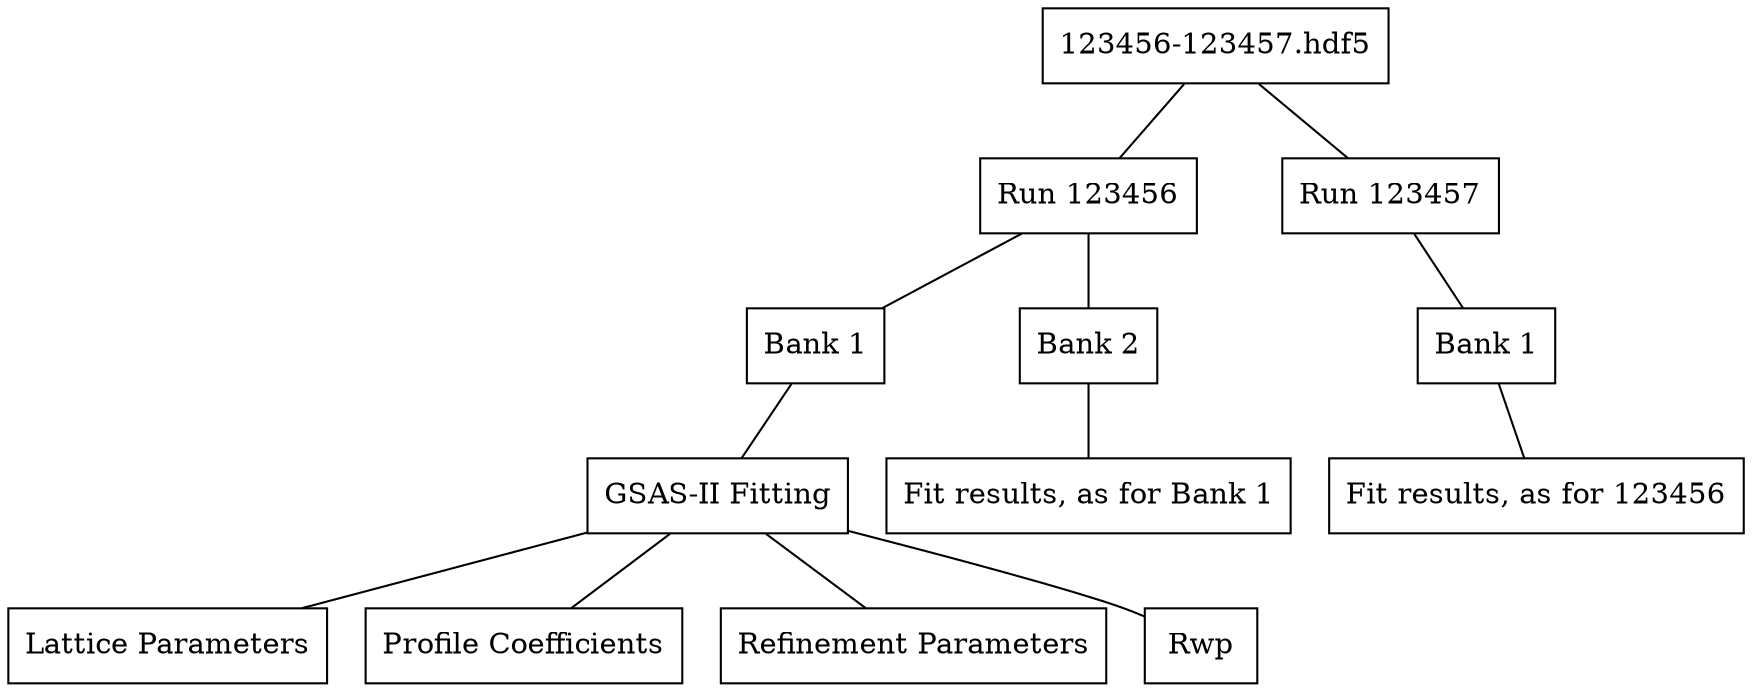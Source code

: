 graph {
      file[label="123456-123457.hdf5" shape="box"];

      run1[label="Run 123456" shape="box"];
      run2[label="Run 123457" shape="box"];

      bank1[label="Bank 1" shape="box"];
      fitgroup1[label="GSAS-II Fitting" shape="box"];
      latticeparams1[label="Lattice Parameters" shape="box"];
      profcoeffs1[label="Profile Coefficients" shape="box"];
      refineparams1[label="Refinement Parameters" shape="box"];
      rwp1[label="Rwp" shape="box"];

      bank2[label="Bank 2" shape="box"];
      fitgroup2[label="Fit results, as for Bank 1" shape="box"];

      bank3[label="Bank 1" shape="box"];
      fitgroup3[label="Fit results, as for 123456" shape="box"];

      file -- run1 -- bank1 -- fitgroup1 -- latticeparams1;
                               fitgroup1 -- profcoeffs1;
			       fitgroup1 -- refineparams1;
			       fitgroup1 -- rwp1;
	      run1 -- bank2 -- fitgroup2;
      file -- run2 -- bank3 -- fitgroup3;
}